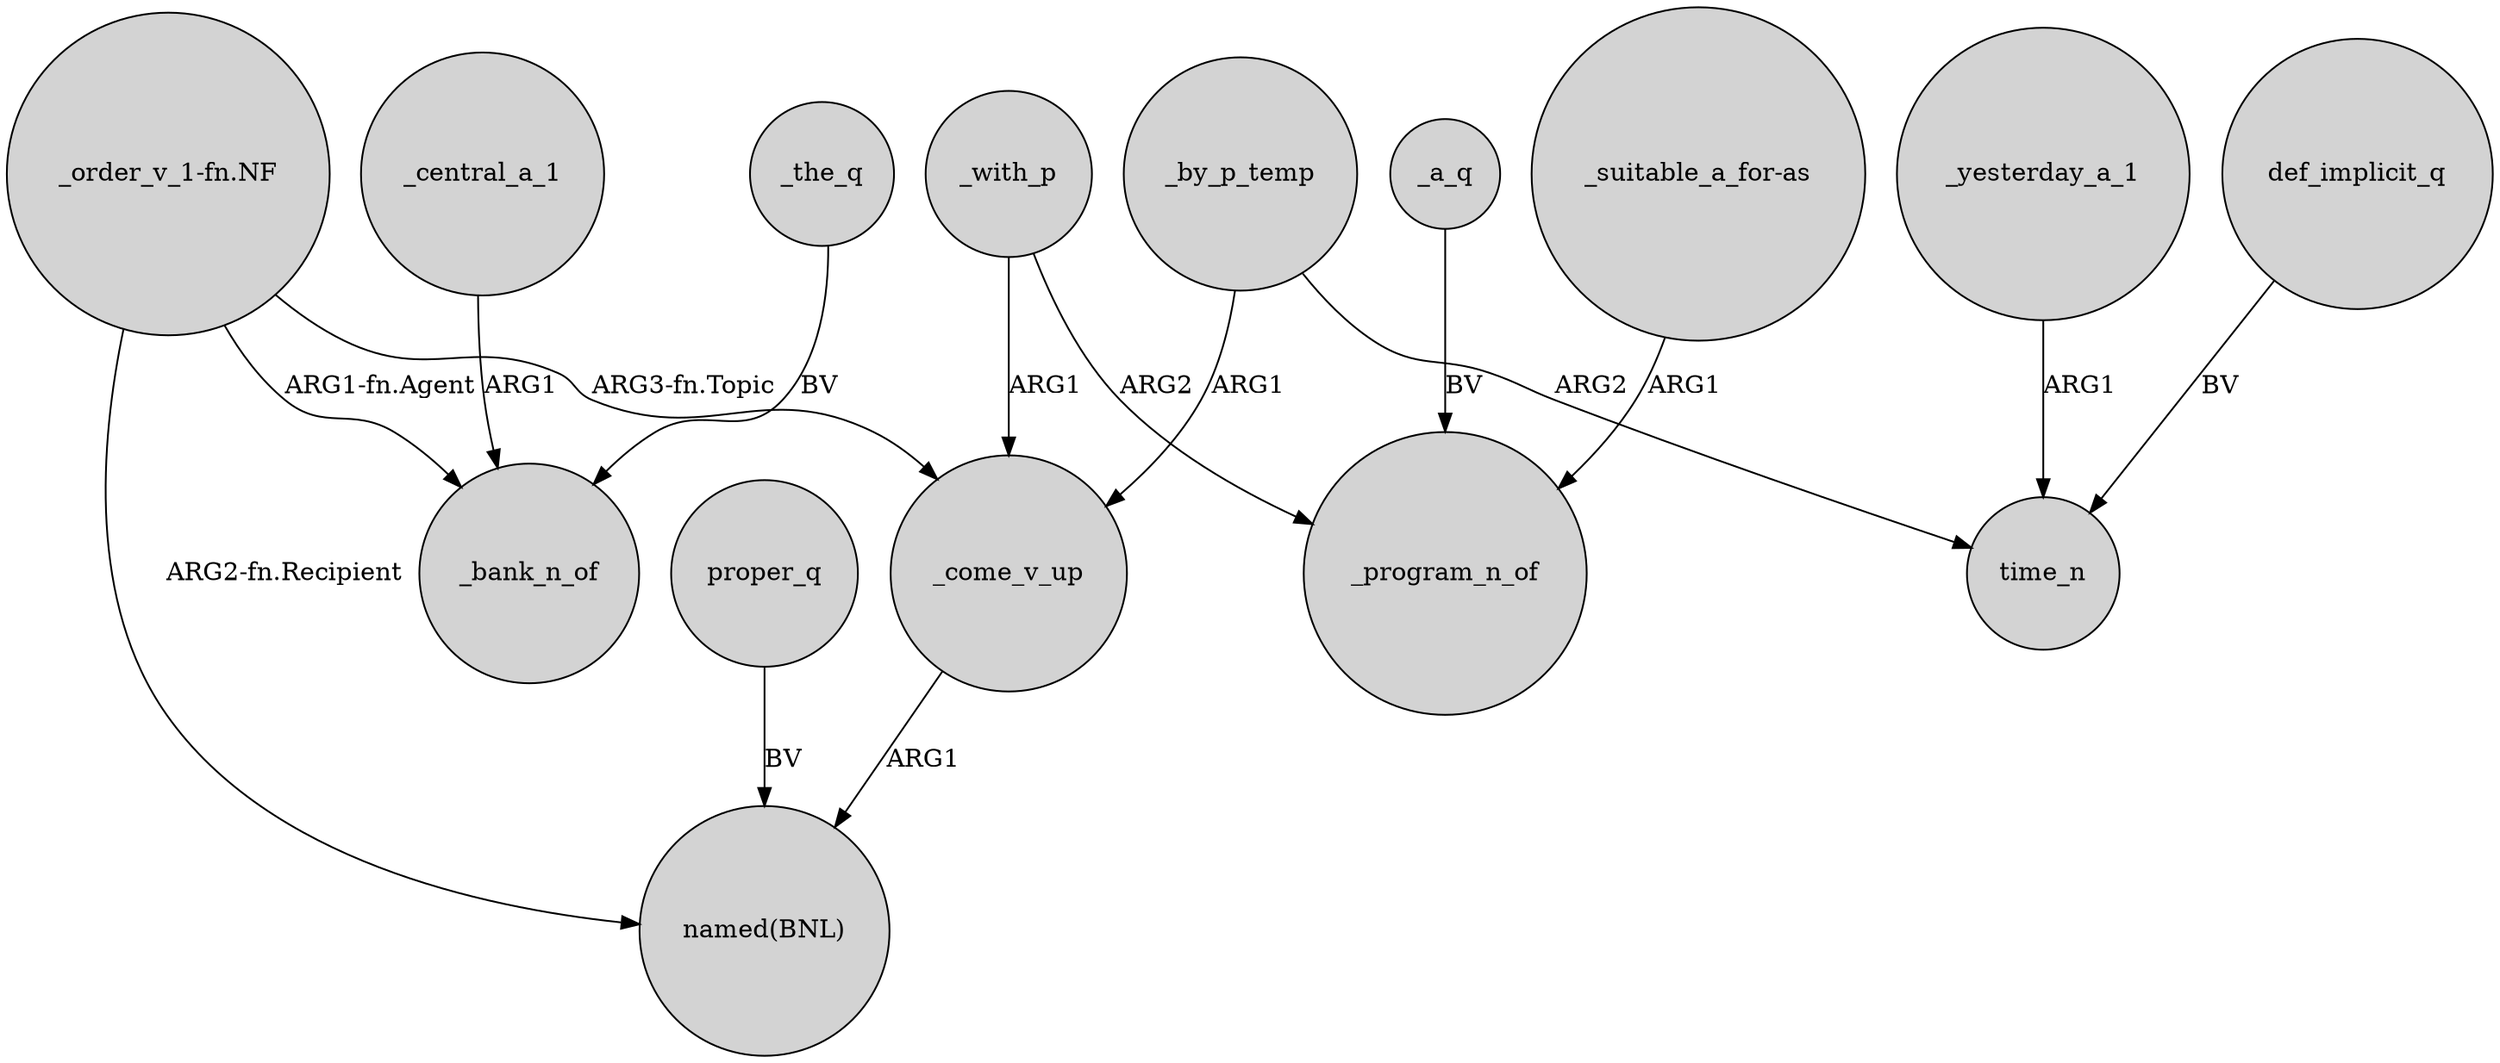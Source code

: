 digraph {
	node [shape=circle style=filled]
	_by_p_temp -> _come_v_up [label=ARG1]
	_the_q -> _bank_n_of [label=BV]
	_central_a_1 -> _bank_n_of [label=ARG1]
	_with_p -> _come_v_up [label=ARG1]
	_with_p -> _program_n_of [label=ARG2]
	"_order_v_1-fn.NF" -> _bank_n_of [label="ARG1-fn.Agent"]
	_yesterday_a_1 -> time_n [label=ARG1]
	"_order_v_1-fn.NF" -> "named(BNL)" [label="ARG2-fn.Recipient"]
	_come_v_up -> "named(BNL)" [label=ARG1]
	_by_p_temp -> time_n [label=ARG2]
	"_order_v_1-fn.NF" -> _come_v_up [label="ARG3-fn.Topic"]
	_a_q -> _program_n_of [label=BV]
	proper_q -> "named(BNL)" [label=BV]
	def_implicit_q -> time_n [label=BV]
	"_suitable_a_for-as" -> _program_n_of [label=ARG1]
}
